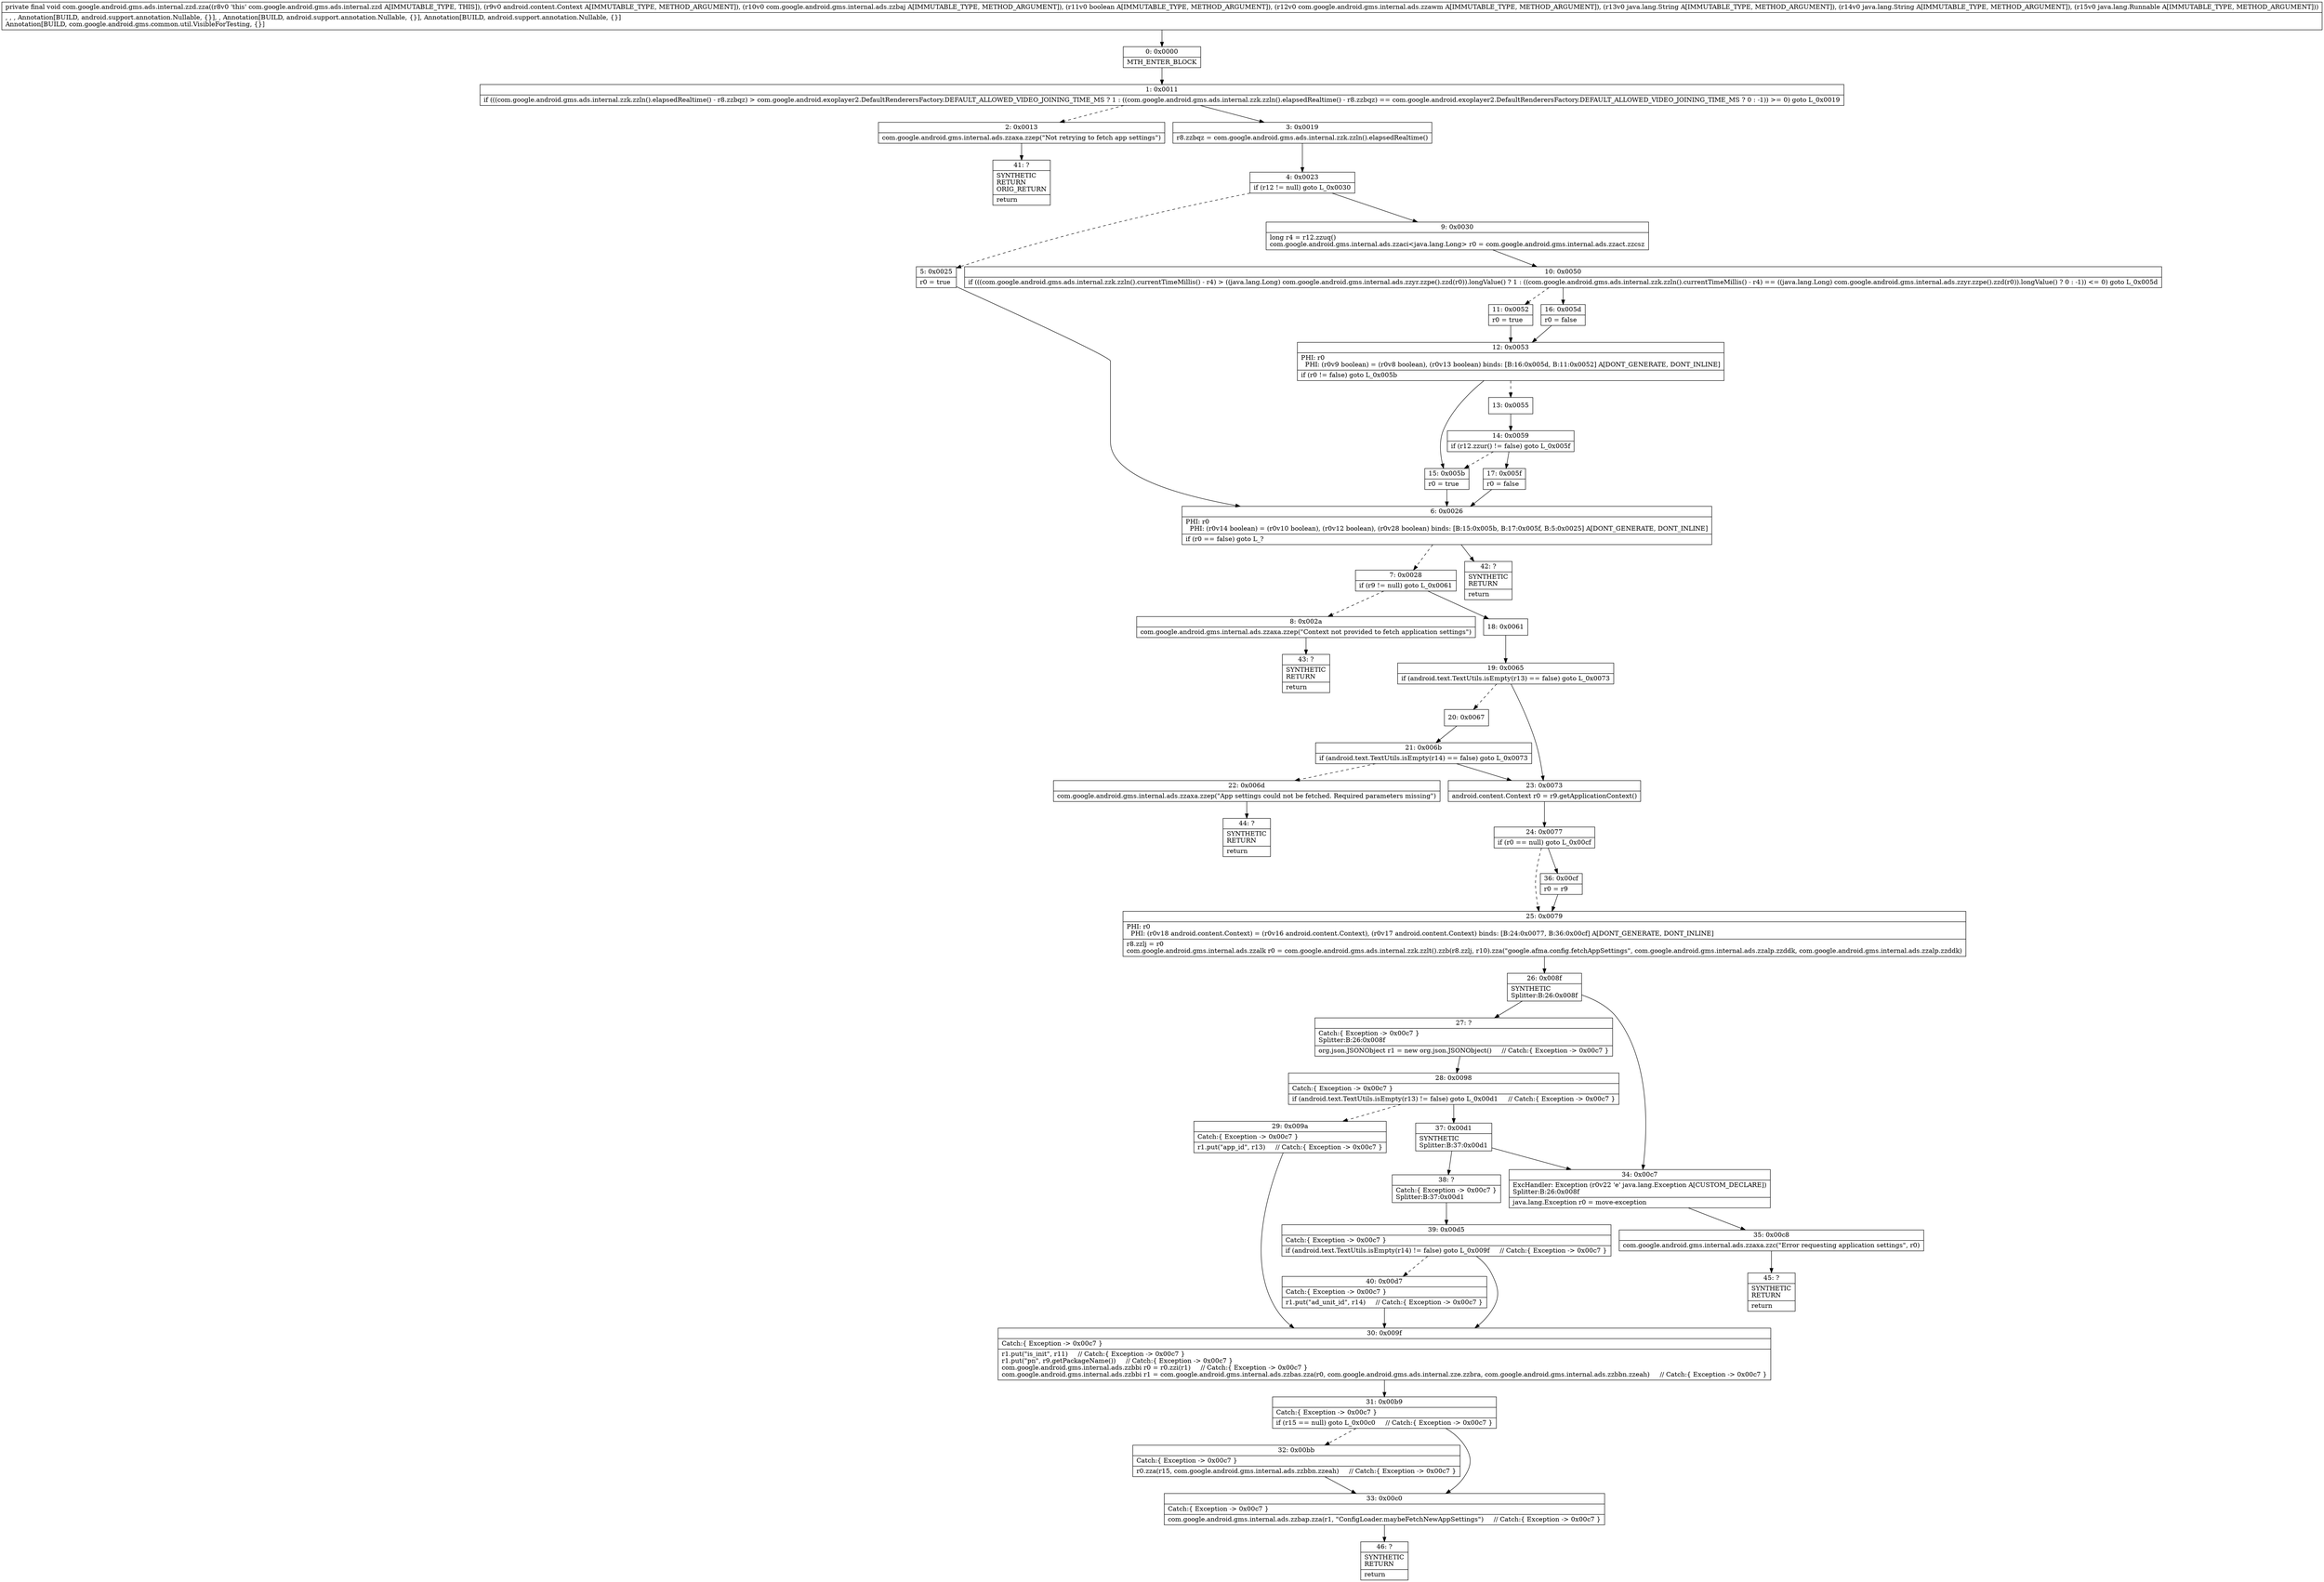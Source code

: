 digraph "CFG forcom.google.android.gms.ads.internal.zzd.zza(Landroid\/content\/Context;Lcom\/google\/android\/gms\/internal\/ads\/zzbaj;ZLcom\/google\/android\/gms\/internal\/ads\/zzawm;Ljava\/lang\/String;Ljava\/lang\/String;Ljava\/lang\/Runnable;)V" {
Node_0 [shape=record,label="{0\:\ 0x0000|MTH_ENTER_BLOCK\l}"];
Node_1 [shape=record,label="{1\:\ 0x0011|if (((com.google.android.gms.ads.internal.zzk.zzln().elapsedRealtime() \- r8.zzbqz) \> com.google.android.exoplayer2.DefaultRenderersFactory.DEFAULT_ALLOWED_VIDEO_JOINING_TIME_MS ? 1 : ((com.google.android.gms.ads.internal.zzk.zzln().elapsedRealtime() \- r8.zzbqz) == com.google.android.exoplayer2.DefaultRenderersFactory.DEFAULT_ALLOWED_VIDEO_JOINING_TIME_MS ? 0 : \-1)) \>= 0) goto L_0x0019\l}"];
Node_2 [shape=record,label="{2\:\ 0x0013|com.google.android.gms.internal.ads.zzaxa.zzep(\"Not retrying to fetch app settings\")\l}"];
Node_3 [shape=record,label="{3\:\ 0x0019|r8.zzbqz = com.google.android.gms.ads.internal.zzk.zzln().elapsedRealtime()\l}"];
Node_4 [shape=record,label="{4\:\ 0x0023|if (r12 != null) goto L_0x0030\l}"];
Node_5 [shape=record,label="{5\:\ 0x0025|r0 = true\l}"];
Node_6 [shape=record,label="{6\:\ 0x0026|PHI: r0 \l  PHI: (r0v14 boolean) = (r0v10 boolean), (r0v12 boolean), (r0v28 boolean) binds: [B:15:0x005b, B:17:0x005f, B:5:0x0025] A[DONT_GENERATE, DONT_INLINE]\l|if (r0 == false) goto L_?\l}"];
Node_7 [shape=record,label="{7\:\ 0x0028|if (r9 != null) goto L_0x0061\l}"];
Node_8 [shape=record,label="{8\:\ 0x002a|com.google.android.gms.internal.ads.zzaxa.zzep(\"Context not provided to fetch application settings\")\l}"];
Node_9 [shape=record,label="{9\:\ 0x0030|long r4 = r12.zzuq()\lcom.google.android.gms.internal.ads.zzaci\<java.lang.Long\> r0 = com.google.android.gms.internal.ads.zzact.zzcsz\l}"];
Node_10 [shape=record,label="{10\:\ 0x0050|if (((com.google.android.gms.ads.internal.zzk.zzln().currentTimeMillis() \- r4) \> ((java.lang.Long) com.google.android.gms.internal.ads.zzyr.zzpe().zzd(r0)).longValue() ? 1 : ((com.google.android.gms.ads.internal.zzk.zzln().currentTimeMillis() \- r4) == ((java.lang.Long) com.google.android.gms.internal.ads.zzyr.zzpe().zzd(r0)).longValue() ? 0 : \-1)) \<= 0) goto L_0x005d\l}"];
Node_11 [shape=record,label="{11\:\ 0x0052|r0 = true\l}"];
Node_12 [shape=record,label="{12\:\ 0x0053|PHI: r0 \l  PHI: (r0v9 boolean) = (r0v8 boolean), (r0v13 boolean) binds: [B:16:0x005d, B:11:0x0052] A[DONT_GENERATE, DONT_INLINE]\l|if (r0 != false) goto L_0x005b\l}"];
Node_13 [shape=record,label="{13\:\ 0x0055}"];
Node_14 [shape=record,label="{14\:\ 0x0059|if (r12.zzur() != false) goto L_0x005f\l}"];
Node_15 [shape=record,label="{15\:\ 0x005b|r0 = true\l}"];
Node_16 [shape=record,label="{16\:\ 0x005d|r0 = false\l}"];
Node_17 [shape=record,label="{17\:\ 0x005f|r0 = false\l}"];
Node_18 [shape=record,label="{18\:\ 0x0061}"];
Node_19 [shape=record,label="{19\:\ 0x0065|if (android.text.TextUtils.isEmpty(r13) == false) goto L_0x0073\l}"];
Node_20 [shape=record,label="{20\:\ 0x0067}"];
Node_21 [shape=record,label="{21\:\ 0x006b|if (android.text.TextUtils.isEmpty(r14) == false) goto L_0x0073\l}"];
Node_22 [shape=record,label="{22\:\ 0x006d|com.google.android.gms.internal.ads.zzaxa.zzep(\"App settings could not be fetched. Required parameters missing\")\l}"];
Node_23 [shape=record,label="{23\:\ 0x0073|android.content.Context r0 = r9.getApplicationContext()\l}"];
Node_24 [shape=record,label="{24\:\ 0x0077|if (r0 == null) goto L_0x00cf\l}"];
Node_25 [shape=record,label="{25\:\ 0x0079|PHI: r0 \l  PHI: (r0v18 android.content.Context) = (r0v16 android.content.Context), (r0v17 android.content.Context) binds: [B:24:0x0077, B:36:0x00cf] A[DONT_GENERATE, DONT_INLINE]\l|r8.zzlj = r0\lcom.google.android.gms.internal.ads.zzalk r0 = com.google.android.gms.ads.internal.zzk.zzlt().zzb(r8.zzlj, r10).zza(\"google.afma.config.fetchAppSettings\", com.google.android.gms.internal.ads.zzalp.zzddk, com.google.android.gms.internal.ads.zzalp.zzddk)\l}"];
Node_26 [shape=record,label="{26\:\ 0x008f|SYNTHETIC\lSplitter:B:26:0x008f\l}"];
Node_27 [shape=record,label="{27\:\ ?|Catch:\{ Exception \-\> 0x00c7 \}\lSplitter:B:26:0x008f\l|org.json.JSONObject r1 = new org.json.JSONObject()     \/\/ Catch:\{ Exception \-\> 0x00c7 \}\l}"];
Node_28 [shape=record,label="{28\:\ 0x0098|Catch:\{ Exception \-\> 0x00c7 \}\l|if (android.text.TextUtils.isEmpty(r13) != false) goto L_0x00d1     \/\/ Catch:\{ Exception \-\> 0x00c7 \}\l}"];
Node_29 [shape=record,label="{29\:\ 0x009a|Catch:\{ Exception \-\> 0x00c7 \}\l|r1.put(\"app_id\", r13)     \/\/ Catch:\{ Exception \-\> 0x00c7 \}\l}"];
Node_30 [shape=record,label="{30\:\ 0x009f|Catch:\{ Exception \-\> 0x00c7 \}\l|r1.put(\"is_init\", r11)     \/\/ Catch:\{ Exception \-\> 0x00c7 \}\lr1.put(\"pn\", r9.getPackageName())     \/\/ Catch:\{ Exception \-\> 0x00c7 \}\lcom.google.android.gms.internal.ads.zzbbi r0 = r0.zzi(r1)     \/\/ Catch:\{ Exception \-\> 0x00c7 \}\lcom.google.android.gms.internal.ads.zzbbi r1 = com.google.android.gms.internal.ads.zzbas.zza(r0, com.google.android.gms.ads.internal.zze.zzbra, com.google.android.gms.internal.ads.zzbbn.zzeah)     \/\/ Catch:\{ Exception \-\> 0x00c7 \}\l}"];
Node_31 [shape=record,label="{31\:\ 0x00b9|Catch:\{ Exception \-\> 0x00c7 \}\l|if (r15 == null) goto L_0x00c0     \/\/ Catch:\{ Exception \-\> 0x00c7 \}\l}"];
Node_32 [shape=record,label="{32\:\ 0x00bb|Catch:\{ Exception \-\> 0x00c7 \}\l|r0.zza(r15, com.google.android.gms.internal.ads.zzbbn.zzeah)     \/\/ Catch:\{ Exception \-\> 0x00c7 \}\l}"];
Node_33 [shape=record,label="{33\:\ 0x00c0|Catch:\{ Exception \-\> 0x00c7 \}\l|com.google.android.gms.internal.ads.zzbap.zza(r1, \"ConfigLoader.maybeFetchNewAppSettings\")     \/\/ Catch:\{ Exception \-\> 0x00c7 \}\l}"];
Node_34 [shape=record,label="{34\:\ 0x00c7|ExcHandler: Exception (r0v22 'e' java.lang.Exception A[CUSTOM_DECLARE])\lSplitter:B:26:0x008f\l|java.lang.Exception r0 = move\-exception\l}"];
Node_35 [shape=record,label="{35\:\ 0x00c8|com.google.android.gms.internal.ads.zzaxa.zzc(\"Error requesting application settings\", r0)\l}"];
Node_36 [shape=record,label="{36\:\ 0x00cf|r0 = r9\l}"];
Node_37 [shape=record,label="{37\:\ 0x00d1|SYNTHETIC\lSplitter:B:37:0x00d1\l}"];
Node_38 [shape=record,label="{38\:\ ?|Catch:\{ Exception \-\> 0x00c7 \}\lSplitter:B:37:0x00d1\l}"];
Node_39 [shape=record,label="{39\:\ 0x00d5|Catch:\{ Exception \-\> 0x00c7 \}\l|if (android.text.TextUtils.isEmpty(r14) != false) goto L_0x009f     \/\/ Catch:\{ Exception \-\> 0x00c7 \}\l}"];
Node_40 [shape=record,label="{40\:\ 0x00d7|Catch:\{ Exception \-\> 0x00c7 \}\l|r1.put(\"ad_unit_id\", r14)     \/\/ Catch:\{ Exception \-\> 0x00c7 \}\l}"];
Node_41 [shape=record,label="{41\:\ ?|SYNTHETIC\lRETURN\lORIG_RETURN\l|return\l}"];
Node_42 [shape=record,label="{42\:\ ?|SYNTHETIC\lRETURN\l|return\l}"];
Node_43 [shape=record,label="{43\:\ ?|SYNTHETIC\lRETURN\l|return\l}"];
Node_44 [shape=record,label="{44\:\ ?|SYNTHETIC\lRETURN\l|return\l}"];
Node_45 [shape=record,label="{45\:\ ?|SYNTHETIC\lRETURN\l|return\l}"];
Node_46 [shape=record,label="{46\:\ ?|SYNTHETIC\lRETURN\l|return\l}"];
MethodNode[shape=record,label="{private final void com.google.android.gms.ads.internal.zzd.zza((r8v0 'this' com.google.android.gms.ads.internal.zzd A[IMMUTABLE_TYPE, THIS]), (r9v0 android.content.Context A[IMMUTABLE_TYPE, METHOD_ARGUMENT]), (r10v0 com.google.android.gms.internal.ads.zzbaj A[IMMUTABLE_TYPE, METHOD_ARGUMENT]), (r11v0 boolean A[IMMUTABLE_TYPE, METHOD_ARGUMENT]), (r12v0 com.google.android.gms.internal.ads.zzawm A[IMMUTABLE_TYPE, METHOD_ARGUMENT]), (r13v0 java.lang.String A[IMMUTABLE_TYPE, METHOD_ARGUMENT]), (r14v0 java.lang.String A[IMMUTABLE_TYPE, METHOD_ARGUMENT]), (r15v0 java.lang.Runnable A[IMMUTABLE_TYPE, METHOD_ARGUMENT]))  | , , , Annotation[BUILD, android.support.annotation.Nullable, \{\}], , Annotation[BUILD, android.support.annotation.Nullable, \{\}], Annotation[BUILD, android.support.annotation.Nullable, \{\}]\lAnnotation[BUILD, com.google.android.gms.common.util.VisibleForTesting, \{\}]\l}"];
MethodNode -> Node_0;
Node_0 -> Node_1;
Node_1 -> Node_2[style=dashed];
Node_1 -> Node_3;
Node_2 -> Node_41;
Node_3 -> Node_4;
Node_4 -> Node_5[style=dashed];
Node_4 -> Node_9;
Node_5 -> Node_6;
Node_6 -> Node_7[style=dashed];
Node_6 -> Node_42;
Node_7 -> Node_8[style=dashed];
Node_7 -> Node_18;
Node_8 -> Node_43;
Node_9 -> Node_10;
Node_10 -> Node_11[style=dashed];
Node_10 -> Node_16;
Node_11 -> Node_12;
Node_12 -> Node_13[style=dashed];
Node_12 -> Node_15;
Node_13 -> Node_14;
Node_14 -> Node_15[style=dashed];
Node_14 -> Node_17;
Node_15 -> Node_6;
Node_16 -> Node_12;
Node_17 -> Node_6;
Node_18 -> Node_19;
Node_19 -> Node_20[style=dashed];
Node_19 -> Node_23;
Node_20 -> Node_21;
Node_21 -> Node_22[style=dashed];
Node_21 -> Node_23;
Node_22 -> Node_44;
Node_23 -> Node_24;
Node_24 -> Node_25[style=dashed];
Node_24 -> Node_36;
Node_25 -> Node_26;
Node_26 -> Node_27;
Node_26 -> Node_34;
Node_27 -> Node_28;
Node_28 -> Node_29[style=dashed];
Node_28 -> Node_37;
Node_29 -> Node_30;
Node_30 -> Node_31;
Node_31 -> Node_32[style=dashed];
Node_31 -> Node_33;
Node_32 -> Node_33;
Node_33 -> Node_46;
Node_34 -> Node_35;
Node_35 -> Node_45;
Node_36 -> Node_25;
Node_37 -> Node_38;
Node_37 -> Node_34;
Node_38 -> Node_39;
Node_39 -> Node_30;
Node_39 -> Node_40[style=dashed];
Node_40 -> Node_30;
}

